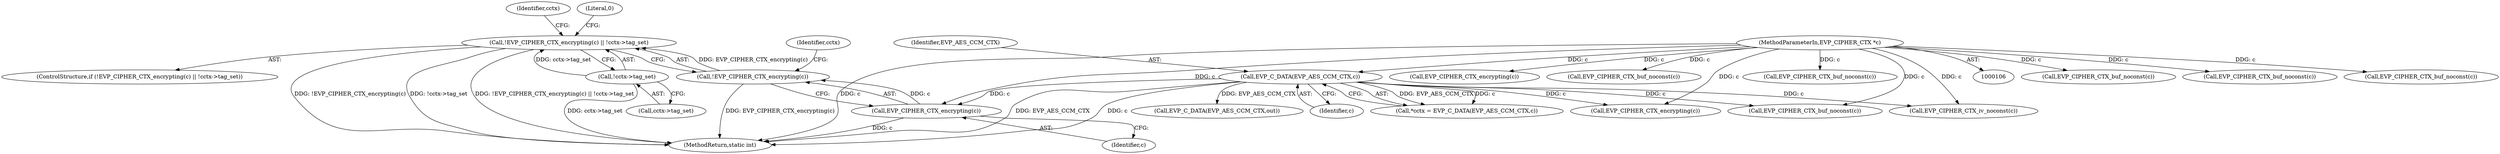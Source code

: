 digraph "0_openssl_00d965474b22b54e4275232bc71ee0c699c5cd21@API" {
"1000329" [label="(Call,!EVP_CIPHER_CTX_encrypting(c) || !cctx->tag_set)"];
"1000330" [label="(Call,!EVP_CIPHER_CTX_encrypting(c))"];
"1000331" [label="(Call,EVP_CIPHER_CTX_encrypting(c))"];
"1000115" [label="(Call,EVP_C_DATA(EVP_AES_CCM_CTX,c))"];
"1000107" [label="(MethodParameterIn,EVP_CIPHER_CTX *c)"];
"1000333" [label="(Call,!cctx->tag_set)"];
"1000334" [label="(Call,cctx->tag_set)"];
"1000344" [label="(Identifier,cctx)"];
"1000117" [label="(Identifier,c)"];
"1000330" [label="(Call,!EVP_CIPHER_CTX_encrypting(c))"];
"1000417" [label="(MethodReturn,static int)"];
"1000168" [label="(Call,EVP_CIPHER_CTX_buf_noconst(c))"];
"1000115" [label="(Call,EVP_C_DATA(EVP_AES_CCM_CTX,c))"];
"1000235" [label="(Call,EVP_CIPHER_CTX_buf_noconst(c))"];
"1000316" [label="(Call,EVP_CIPHER_CTX_buf_noconst(c))"];
"1000332" [label="(Identifier,c)"];
"1000113" [label="(Call,*cctx = EVP_C_DATA(EVP_AES_CCM_CTX,c))"];
"1000331" [label="(Call,EVP_CIPHER_CTX_encrypting(c))"];
"1000378" [label="(Call,EVP_C_DATA(EVP_AES_CCM_CTX,out))"];
"1000107" [label="(MethodParameterIn,EVP_CIPHER_CTX *c)"];
"1000184" [label="(Call,EVP_CIPHER_CTX_buf_noconst(c))"];
"1000207" [label="(Call,EVP_CIPHER_CTX_encrypting(c))"];
"1000333" [label="(Call,!cctx->tag_set)"];
"1000225" [label="(Call,EVP_CIPHER_CTX_buf_noconst(c))"];
"1000329" [label="(Call,!EVP_CIPHER_CTX_encrypting(c) || !cctx->tag_set)"];
"1000116" [label="(Identifier,EVP_AES_CCM_CTX)"];
"1000328" [label="(ControlStructure,if (!EVP_CIPHER_CTX_encrypting(c) || !cctx->tag_set))"];
"1000191" [label="(Call,EVP_CIPHER_CTX_buf_noconst(c))"];
"1000255" [label="(Call,EVP_CIPHER_CTX_iv_noconst(c))"];
"1000338" [label="(Literal,0)"];
"1000335" [label="(Identifier,cctx)"];
"1000302" [label="(Call,EVP_CIPHER_CTX_encrypting(c))"];
"1000329" -> "1000328"  [label="AST: "];
"1000329" -> "1000330"  [label="CFG: "];
"1000329" -> "1000333"  [label="CFG: "];
"1000330" -> "1000329"  [label="AST: "];
"1000333" -> "1000329"  [label="AST: "];
"1000338" -> "1000329"  [label="CFG: "];
"1000344" -> "1000329"  [label="CFG: "];
"1000329" -> "1000417"  [label="DDG: !cctx->tag_set"];
"1000329" -> "1000417"  [label="DDG: !EVP_CIPHER_CTX_encrypting(c) || !cctx->tag_set"];
"1000329" -> "1000417"  [label="DDG: !EVP_CIPHER_CTX_encrypting(c)"];
"1000330" -> "1000329"  [label="DDG: EVP_CIPHER_CTX_encrypting(c)"];
"1000333" -> "1000329"  [label="DDG: cctx->tag_set"];
"1000330" -> "1000331"  [label="CFG: "];
"1000331" -> "1000330"  [label="AST: "];
"1000335" -> "1000330"  [label="CFG: "];
"1000330" -> "1000417"  [label="DDG: EVP_CIPHER_CTX_encrypting(c)"];
"1000331" -> "1000330"  [label="DDG: c"];
"1000331" -> "1000332"  [label="CFG: "];
"1000332" -> "1000331"  [label="AST: "];
"1000331" -> "1000417"  [label="DDG: c"];
"1000115" -> "1000331"  [label="DDG: c"];
"1000107" -> "1000331"  [label="DDG: c"];
"1000115" -> "1000113"  [label="AST: "];
"1000115" -> "1000117"  [label="CFG: "];
"1000116" -> "1000115"  [label="AST: "];
"1000117" -> "1000115"  [label="AST: "];
"1000113" -> "1000115"  [label="CFG: "];
"1000115" -> "1000417"  [label="DDG: c"];
"1000115" -> "1000417"  [label="DDG: EVP_AES_CCM_CTX"];
"1000115" -> "1000113"  [label="DDG: EVP_AES_CCM_CTX"];
"1000115" -> "1000113"  [label="DDG: c"];
"1000107" -> "1000115"  [label="DDG: c"];
"1000115" -> "1000168"  [label="DDG: c"];
"1000115" -> "1000255"  [label="DDG: c"];
"1000115" -> "1000302"  [label="DDG: c"];
"1000115" -> "1000378"  [label="DDG: EVP_AES_CCM_CTX"];
"1000107" -> "1000106"  [label="AST: "];
"1000107" -> "1000417"  [label="DDG: c"];
"1000107" -> "1000168"  [label="DDG: c"];
"1000107" -> "1000184"  [label="DDG: c"];
"1000107" -> "1000191"  [label="DDG: c"];
"1000107" -> "1000207"  [label="DDG: c"];
"1000107" -> "1000225"  [label="DDG: c"];
"1000107" -> "1000235"  [label="DDG: c"];
"1000107" -> "1000255"  [label="DDG: c"];
"1000107" -> "1000302"  [label="DDG: c"];
"1000107" -> "1000316"  [label="DDG: c"];
"1000333" -> "1000334"  [label="CFG: "];
"1000334" -> "1000333"  [label="AST: "];
"1000333" -> "1000417"  [label="DDG: cctx->tag_set"];
}
